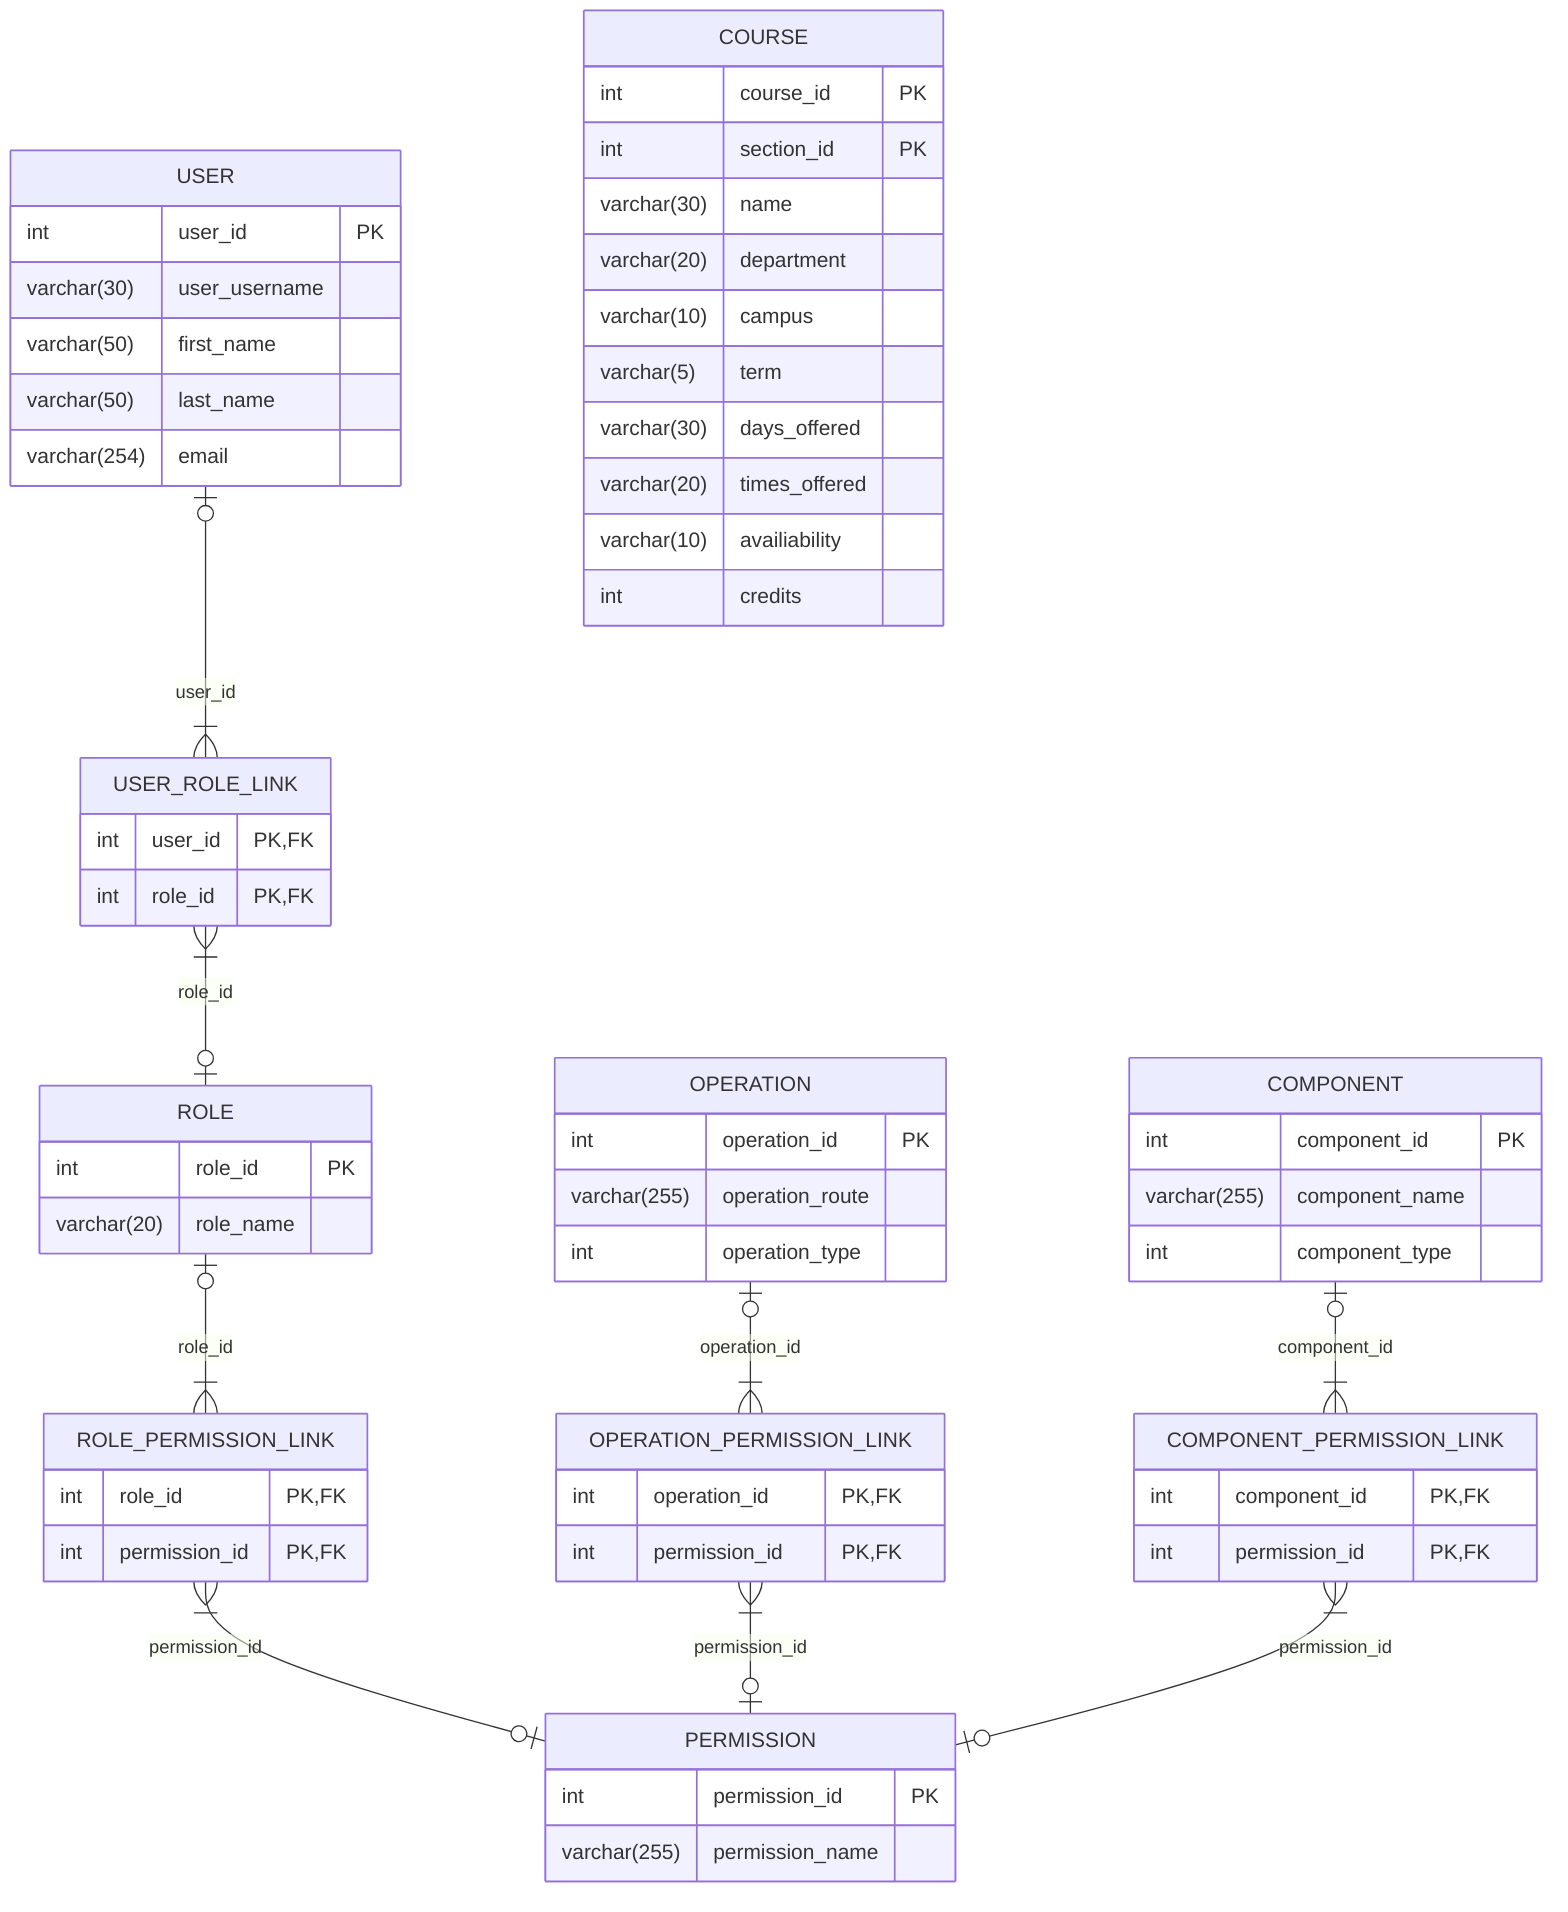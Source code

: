 erDiagram
    USER |o--|{ USER_ROLE_LINK : user_id
    USER_ROLE_LINK }|--o| ROLE : role_id
    ROLE |o--|{ ROLE_PERMISSION_LINK : role_id
    ROLE_PERMISSION_LINK }|--o| PERMISSION : permission_id
    OPERATION |o--|{ OPERATION_PERMISSION_LINK : operation_id
    OPERATION_PERMISSION_LINK }|--o| PERMISSION : permission_id
    COMPONENT |o--|{ COMPONENT_PERMISSION_LINK : component_id
    COMPONENT_PERMISSION_LINK }|--o| PERMISSION : permission_id


	
	COURSE {
    int course_id PK
    int section_id PK
    varchar(30) name
    varchar(20) department
    varchar(10) campus
    varchar(5) term
    varchar(30) days_offered
    varchar(20) times_offered
    varchar(10) availiability
    int credits
    }
	
	USER {
	int user_id PK
	%%	2XXXXXX : STUDENT
	%%	5XXXXXX : PROFESSOR
	%%	7XXXXXX : ADMIN
	varchar(30) user_username
	varchar(50) first_name
	varchar(50) last_name
	varchar(254) email
	}
	
	USER_ROLE_LINK {
	int user_id PK,FK
	int role_id PK,FK
	}
	
	ROLE {
	int role_id PK
	%%	1XX
	%%	2XX
	%%	5XX
	%%	6XX
	%%	7XX
	varchar(20) role_name
	%%	GUEST
	%%	STUDENT
	%%	PROFESSOR
	%%	ADVISOR
	%%	ADMINISTRATOR
	}
	
	ROLE_PERMISSION_LINK {
	int role_id PK,FK
	int permission_id PK,FK
	}
	
	OPERATION {
	int operation_id PK
	varchar(255) operation_route
	int operation_type
	}
	
	OPERATION_PERMISSION_LINK {
	int operation_id PK,FK
	int permission_id PK,FK
	}
	
	PERMISSION {
	int permission_id PK
	varchar(255) permission_name
	}
	
	COMPONENT_PERMISSION_LINK {
	int component_id PK,FK
	int permission_id PK,FK
	}
	
	COMPONENT {
	int component_id PK
	varchar(255) component_name
	int component_type

	}